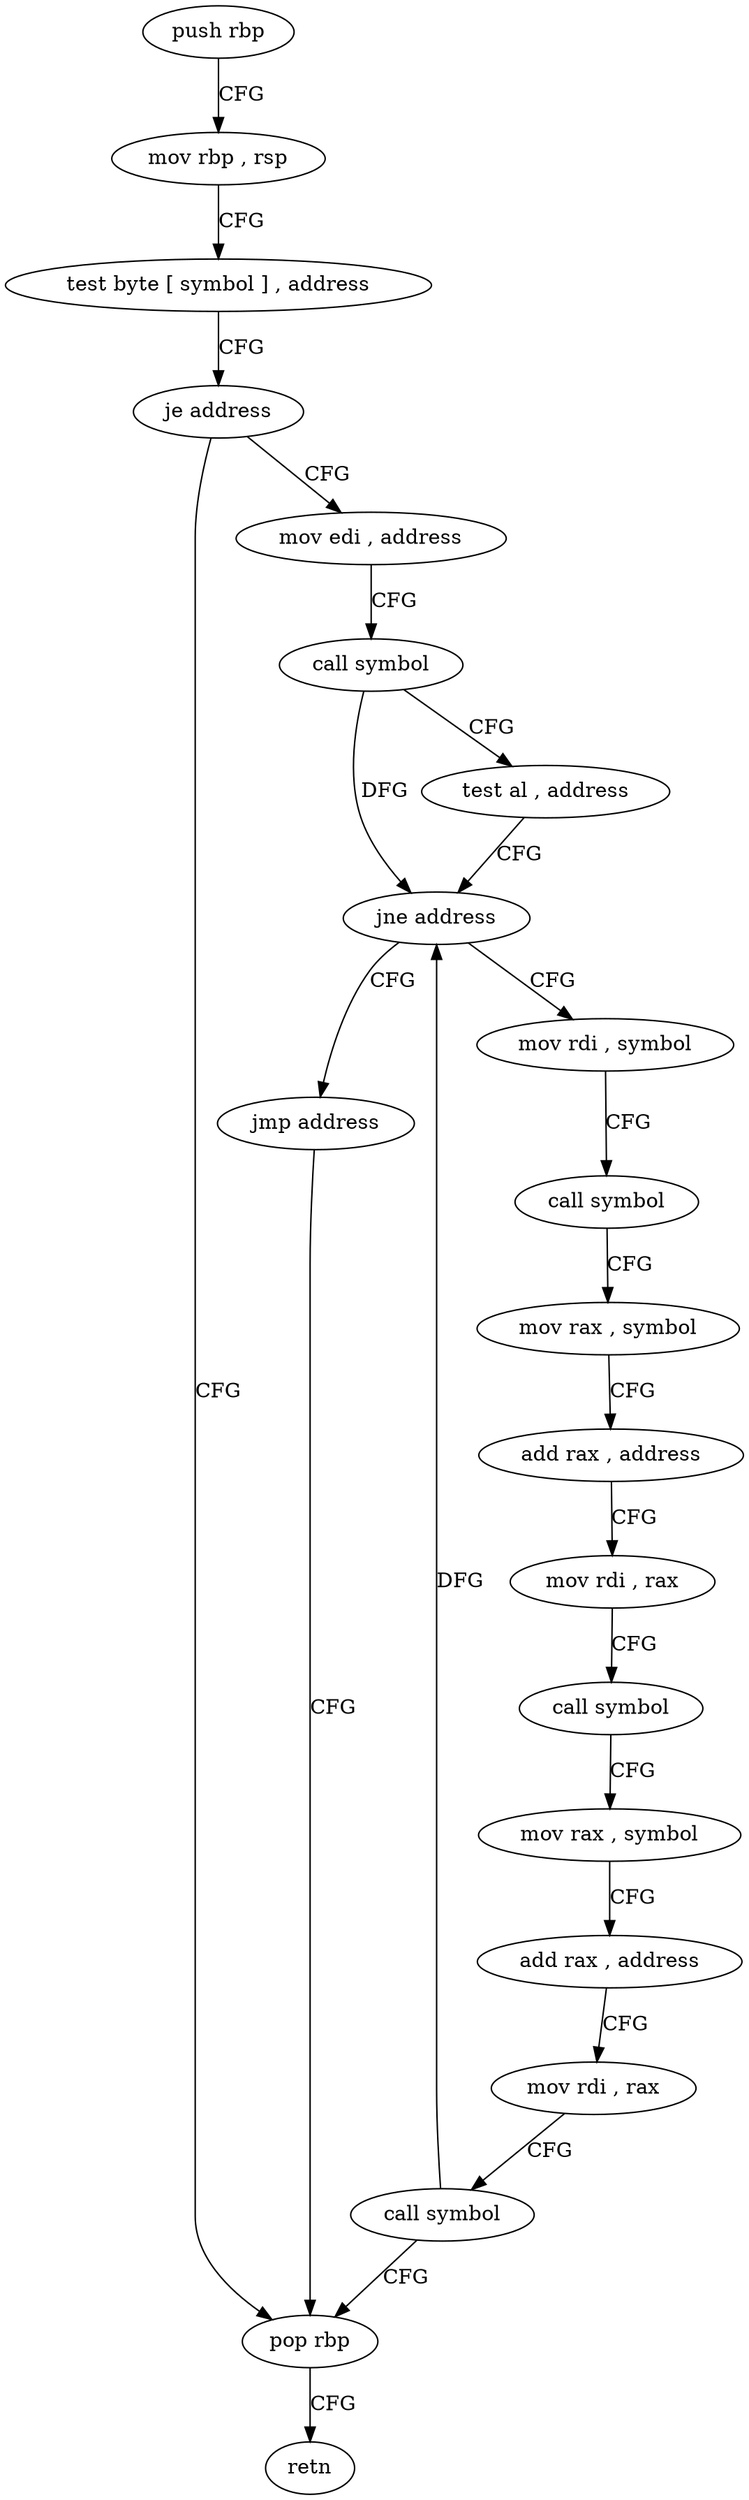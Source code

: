 digraph "func" {
"4243952" [label = "push rbp" ]
"4243953" [label = "mov rbp , rsp" ]
"4243956" [label = "test byte [ symbol ] , address" ]
"4243964" [label = "je address" ]
"4244056" [label = "pop rbp" ]
"4243970" [label = "mov edi , address" ]
"4244057" [label = "retn" ]
"4243975" [label = "call symbol" ]
"4243980" [label = "test al , address" ]
"4243982" [label = "jne address" ]
"4243993" [label = "mov rdi , symbol" ]
"4243988" [label = "jmp address" ]
"4244003" [label = "call symbol" ]
"4244008" [label = "mov rax , symbol" ]
"4244018" [label = "add rax , address" ]
"4244024" [label = "mov rdi , rax" ]
"4244027" [label = "call symbol" ]
"4244032" [label = "mov rax , symbol" ]
"4244042" [label = "add rax , address" ]
"4244048" [label = "mov rdi , rax" ]
"4244051" [label = "call symbol" ]
"4243952" -> "4243953" [ label = "CFG" ]
"4243953" -> "4243956" [ label = "CFG" ]
"4243956" -> "4243964" [ label = "CFG" ]
"4243964" -> "4244056" [ label = "CFG" ]
"4243964" -> "4243970" [ label = "CFG" ]
"4244056" -> "4244057" [ label = "CFG" ]
"4243970" -> "4243975" [ label = "CFG" ]
"4243975" -> "4243980" [ label = "CFG" ]
"4243975" -> "4243982" [ label = "DFG" ]
"4243980" -> "4243982" [ label = "CFG" ]
"4243982" -> "4243993" [ label = "CFG" ]
"4243982" -> "4243988" [ label = "CFG" ]
"4243993" -> "4244003" [ label = "CFG" ]
"4243988" -> "4244056" [ label = "CFG" ]
"4244003" -> "4244008" [ label = "CFG" ]
"4244008" -> "4244018" [ label = "CFG" ]
"4244018" -> "4244024" [ label = "CFG" ]
"4244024" -> "4244027" [ label = "CFG" ]
"4244027" -> "4244032" [ label = "CFG" ]
"4244032" -> "4244042" [ label = "CFG" ]
"4244042" -> "4244048" [ label = "CFG" ]
"4244048" -> "4244051" [ label = "CFG" ]
"4244051" -> "4244056" [ label = "CFG" ]
"4244051" -> "4243982" [ label = "DFG" ]
}
